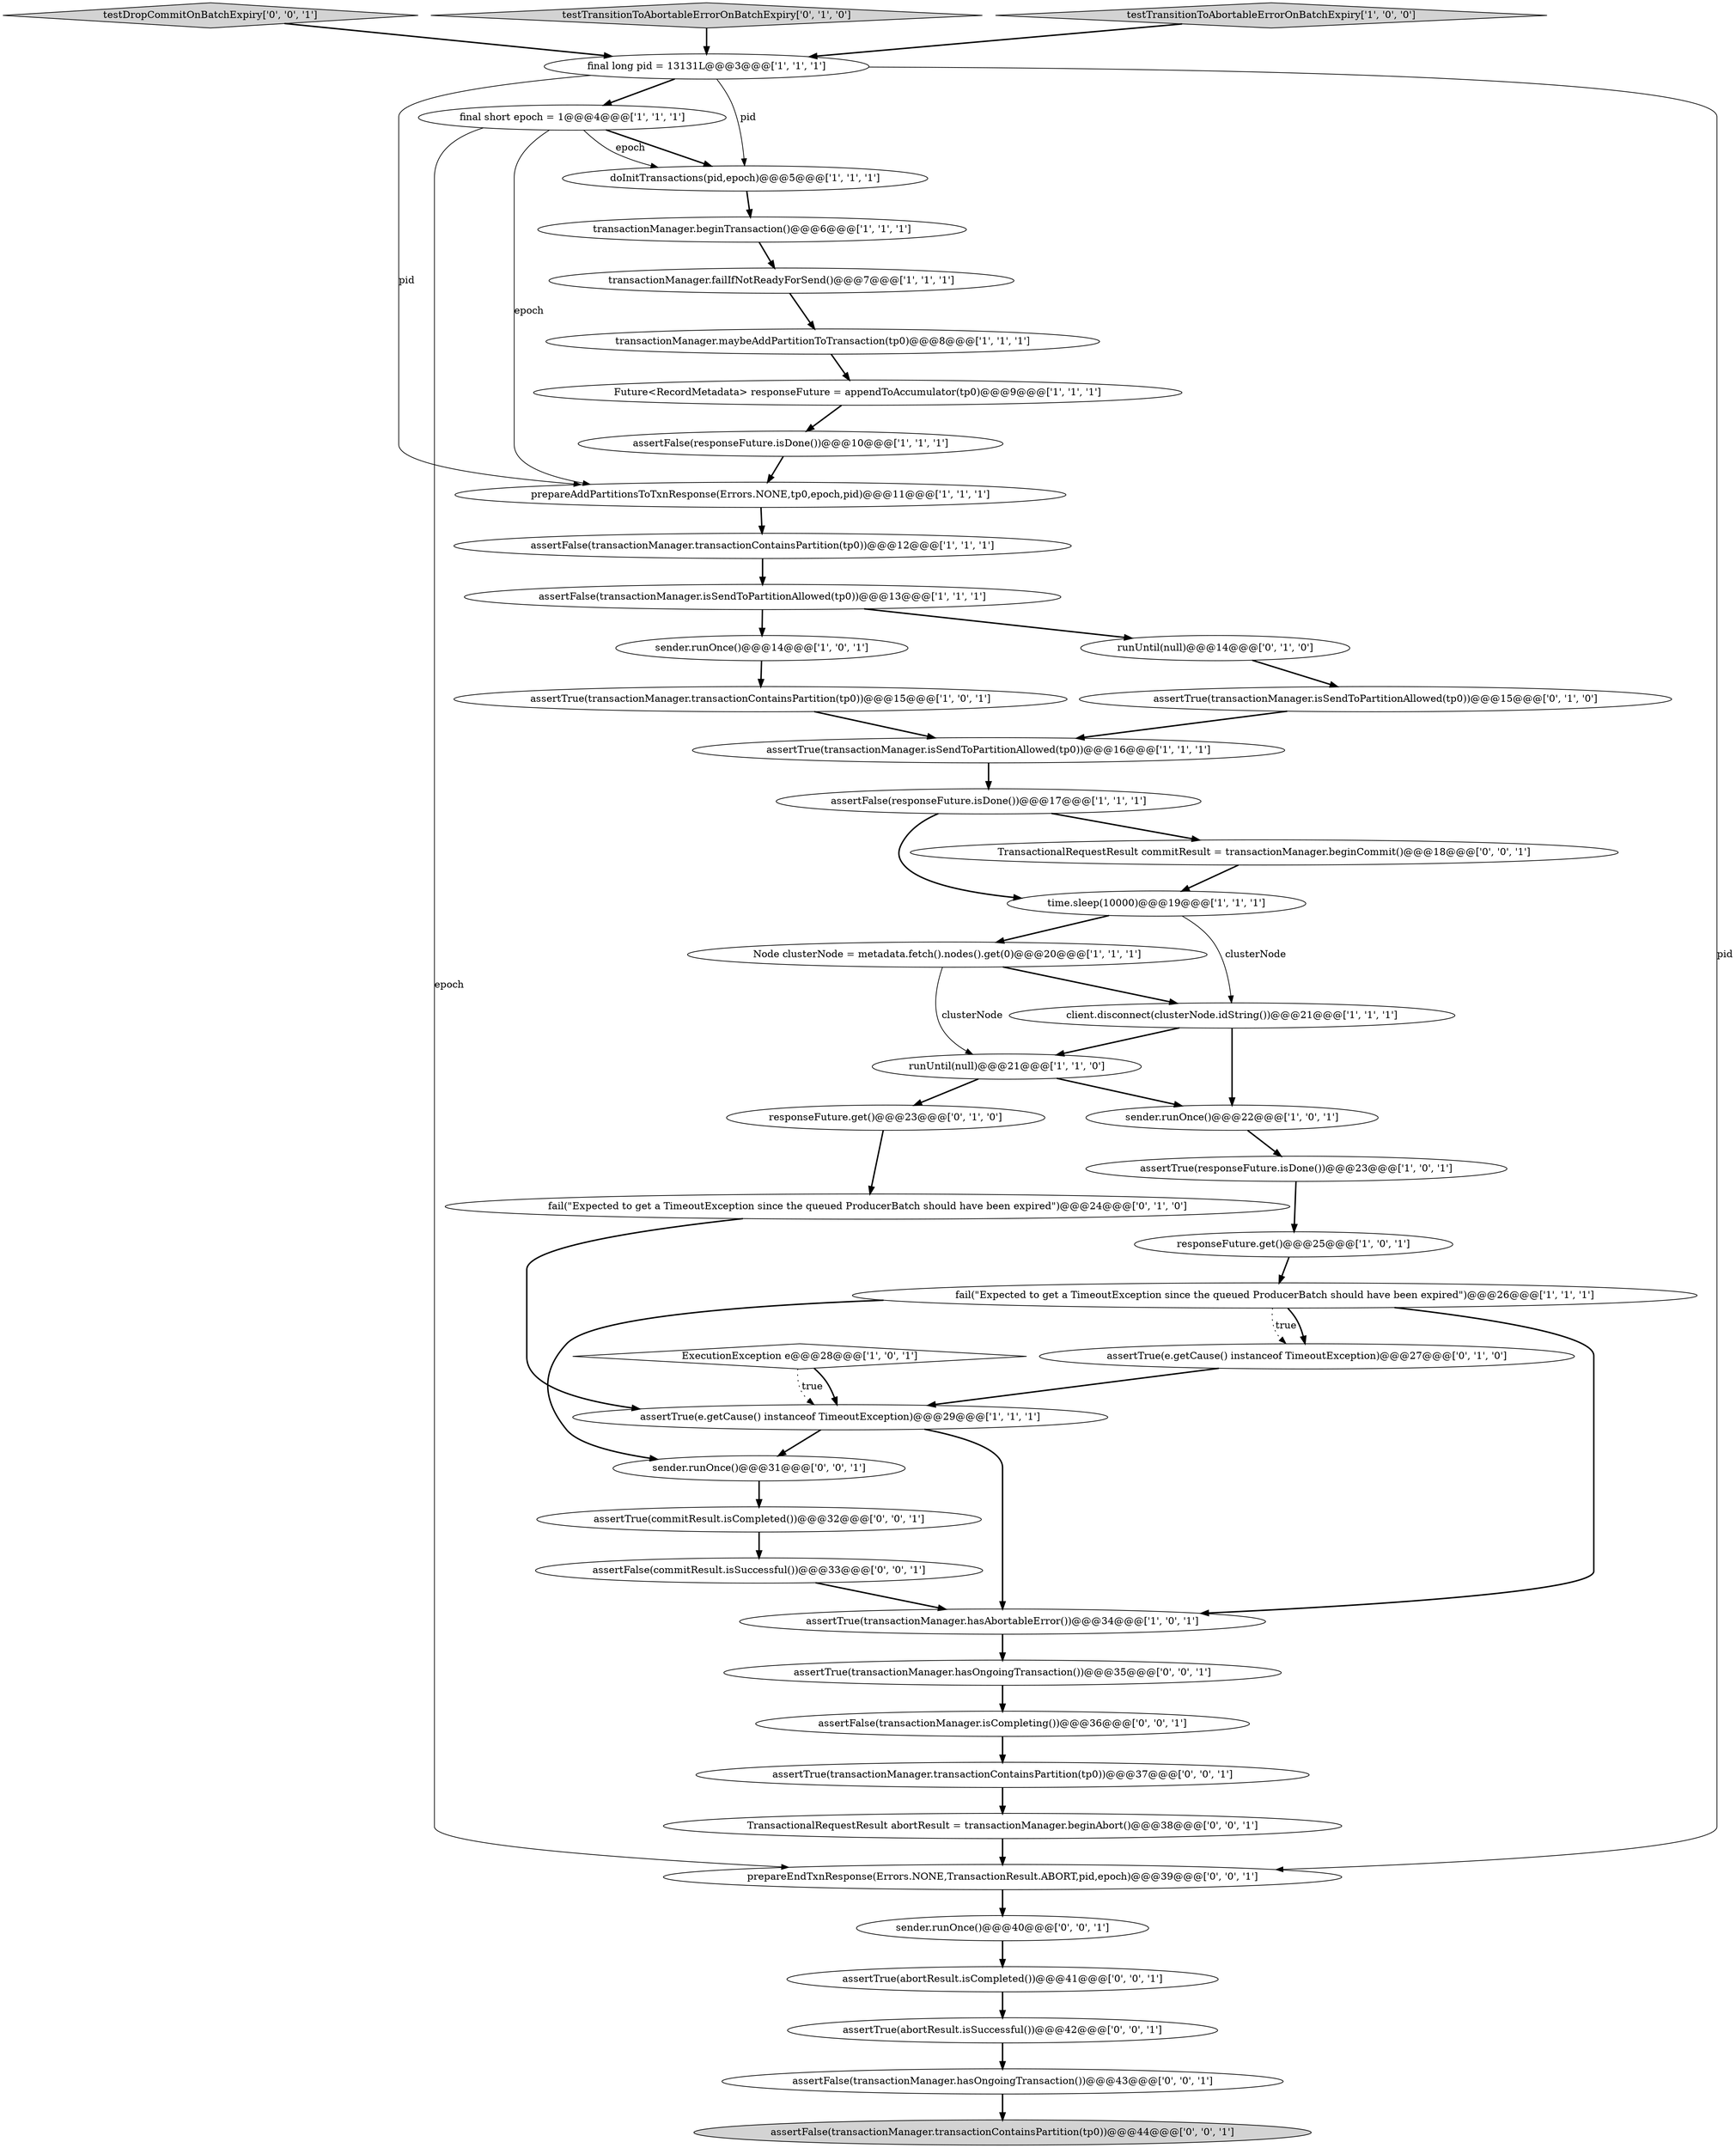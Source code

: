 digraph {
7 [style = filled, label = "client.disconnect(clusterNode.idString())@@@21@@@['1', '1', '1']", fillcolor = white, shape = ellipse image = "AAA0AAABBB1BBB"];
37 [style = filled, label = "sender.runOnce()@@@40@@@['0', '0', '1']", fillcolor = white, shape = ellipse image = "AAA0AAABBB3BBB"];
43 [style = filled, label = "sender.runOnce()@@@31@@@['0', '0', '1']", fillcolor = white, shape = ellipse image = "AAA0AAABBB3BBB"];
15 [style = filled, label = "assertFalse(responseFuture.isDone())@@@10@@@['1', '1', '1']", fillcolor = white, shape = ellipse image = "AAA0AAABBB1BBB"];
3 [style = filled, label = "assertTrue(responseFuture.isDone())@@@23@@@['1', '0', '1']", fillcolor = white, shape = ellipse image = "AAA0AAABBB1BBB"];
24 [style = filled, label = "runUntil(null)@@@21@@@['1', '1', '0']", fillcolor = white, shape = ellipse image = "AAA0AAABBB1BBB"];
27 [style = filled, label = "assertTrue(e.getCause() instanceof TimeoutException)@@@27@@@['0', '1', '0']", fillcolor = white, shape = ellipse image = "AAA0AAABBB2BBB"];
29 [style = filled, label = "runUntil(null)@@@14@@@['0', '1', '0']", fillcolor = white, shape = ellipse image = "AAA0AAABBB2BBB"];
38 [style = filled, label = "assertFalse(transactionManager.isCompleting())@@@36@@@['0', '0', '1']", fillcolor = white, shape = ellipse image = "AAA0AAABBB3BBB"];
26 [style = filled, label = "Future<RecordMetadata> responseFuture = appendToAccumulator(tp0)@@@9@@@['1', '1', '1']", fillcolor = white, shape = ellipse image = "AAA0AAABBB1BBB"];
20 [style = filled, label = "assertTrue(transactionManager.hasAbortableError())@@@34@@@['1', '0', '1']", fillcolor = white, shape = ellipse image = "AAA0AAABBB1BBB"];
5 [style = filled, label = "transactionManager.beginTransaction()@@@6@@@['1', '1', '1']", fillcolor = white, shape = ellipse image = "AAA0AAABBB1BBB"];
17 [style = filled, label = "assertTrue(transactionManager.isSendToPartitionAllowed(tp0))@@@16@@@['1', '1', '1']", fillcolor = white, shape = ellipse image = "AAA0AAABBB1BBB"];
14 [style = filled, label = "Node clusterNode = metadata.fetch().nodes().get(0)@@@20@@@['1', '1', '1']", fillcolor = white, shape = ellipse image = "AAA0AAABBB1BBB"];
21 [style = filled, label = "sender.runOnce()@@@14@@@['1', '0', '1']", fillcolor = white, shape = ellipse image = "AAA0AAABBB1BBB"];
34 [style = filled, label = "assertFalse(transactionManager.transactionContainsPartition(tp0))@@@44@@@['0', '0', '1']", fillcolor = lightgray, shape = ellipse image = "AAA0AAABBB3BBB"];
19 [style = filled, label = "ExecutionException e@@@28@@@['1', '0', '1']", fillcolor = white, shape = diamond image = "AAA0AAABBB1BBB"];
35 [style = filled, label = "testDropCommitOnBatchExpiry['0', '0', '1']", fillcolor = lightgray, shape = diamond image = "AAA0AAABBB3BBB"];
23 [style = filled, label = "assertTrue(transactionManager.transactionContainsPartition(tp0))@@@15@@@['1', '0', '1']", fillcolor = white, shape = ellipse image = "AAA0AAABBB1BBB"];
44 [style = filled, label = "assertFalse(transactionManager.hasOngoingTransaction())@@@43@@@['0', '0', '1']", fillcolor = white, shape = ellipse image = "AAA0AAABBB3BBB"];
6 [style = filled, label = "assertFalse(responseFuture.isDone())@@@17@@@['1', '1', '1']", fillcolor = white, shape = ellipse image = "AAA0AAABBB1BBB"];
1 [style = filled, label = "fail(\"Expected to get a TimeoutException since the queued ProducerBatch should have been expired\")@@@26@@@['1', '1', '1']", fillcolor = white, shape = ellipse image = "AAA0AAABBB1BBB"];
32 [style = filled, label = "testTransitionToAbortableErrorOnBatchExpiry['0', '1', '0']", fillcolor = lightgray, shape = diamond image = "AAA0AAABBB2BBB"];
33 [style = filled, label = "TransactionalRequestResult abortResult = transactionManager.beginAbort()@@@38@@@['0', '0', '1']", fillcolor = white, shape = ellipse image = "AAA0AAABBB3BBB"];
25 [style = filled, label = "responseFuture.get()@@@25@@@['1', '0', '1']", fillcolor = white, shape = ellipse image = "AAA0AAABBB1BBB"];
8 [style = filled, label = "assertTrue(e.getCause() instanceof TimeoutException)@@@29@@@['1', '1', '1']", fillcolor = white, shape = ellipse image = "AAA0AAABBB1BBB"];
16 [style = filled, label = "time.sleep(10000)@@@19@@@['1', '1', '1']", fillcolor = white, shape = ellipse image = "AAA0AAABBB1BBB"];
36 [style = filled, label = "TransactionalRequestResult commitResult = transactionManager.beginCommit()@@@18@@@['0', '0', '1']", fillcolor = white, shape = ellipse image = "AAA0AAABBB3BBB"];
22 [style = filled, label = "testTransitionToAbortableErrorOnBatchExpiry['1', '0', '0']", fillcolor = lightgray, shape = diamond image = "AAA0AAABBB1BBB"];
40 [style = filled, label = "assertTrue(transactionManager.transactionContainsPartition(tp0))@@@37@@@['0', '0', '1']", fillcolor = white, shape = ellipse image = "AAA0AAABBB3BBB"];
30 [style = filled, label = "fail(\"Expected to get a TimeoutException since the queued ProducerBatch should have been expired\")@@@24@@@['0', '1', '0']", fillcolor = white, shape = ellipse image = "AAA0AAABBB2BBB"];
12 [style = filled, label = "assertFalse(transactionManager.transactionContainsPartition(tp0))@@@12@@@['1', '1', '1']", fillcolor = white, shape = ellipse image = "AAA0AAABBB1BBB"];
28 [style = filled, label = "assertTrue(transactionManager.isSendToPartitionAllowed(tp0))@@@15@@@['0', '1', '0']", fillcolor = white, shape = ellipse image = "AAA0AAABBB2BBB"];
45 [style = filled, label = "assertFalse(commitResult.isSuccessful())@@@33@@@['0', '0', '1']", fillcolor = white, shape = ellipse image = "AAA0AAABBB3BBB"];
39 [style = filled, label = "assertTrue(commitResult.isCompleted())@@@32@@@['0', '0', '1']", fillcolor = white, shape = ellipse image = "AAA0AAABBB3BBB"];
9 [style = filled, label = "transactionManager.maybeAddPartitionToTransaction(tp0)@@@8@@@['1', '1', '1']", fillcolor = white, shape = ellipse image = "AAA0AAABBB1BBB"];
13 [style = filled, label = "final short epoch = 1@@@4@@@['1', '1', '1']", fillcolor = white, shape = ellipse image = "AAA0AAABBB1BBB"];
10 [style = filled, label = "sender.runOnce()@@@22@@@['1', '0', '1']", fillcolor = white, shape = ellipse image = "AAA0AAABBB1BBB"];
41 [style = filled, label = "prepareEndTxnResponse(Errors.NONE,TransactionResult.ABORT,pid,epoch)@@@39@@@['0', '0', '1']", fillcolor = white, shape = ellipse image = "AAA0AAABBB3BBB"];
11 [style = filled, label = "prepareAddPartitionsToTxnResponse(Errors.NONE,tp0,epoch,pid)@@@11@@@['1', '1', '1']", fillcolor = white, shape = ellipse image = "AAA0AAABBB1BBB"];
42 [style = filled, label = "assertTrue(abortResult.isSuccessful())@@@42@@@['0', '0', '1']", fillcolor = white, shape = ellipse image = "AAA0AAABBB3BBB"];
2 [style = filled, label = "final long pid = 13131L@@@3@@@['1', '1', '1']", fillcolor = white, shape = ellipse image = "AAA0AAABBB1BBB"];
31 [style = filled, label = "responseFuture.get()@@@23@@@['0', '1', '0']", fillcolor = white, shape = ellipse image = "AAA0AAABBB2BBB"];
47 [style = filled, label = "assertTrue(abortResult.isCompleted())@@@41@@@['0', '0', '1']", fillcolor = white, shape = ellipse image = "AAA0AAABBB3BBB"];
0 [style = filled, label = "assertFalse(transactionManager.isSendToPartitionAllowed(tp0))@@@13@@@['1', '1', '1']", fillcolor = white, shape = ellipse image = "AAA0AAABBB1BBB"];
46 [style = filled, label = "assertTrue(transactionManager.hasOngoingTransaction())@@@35@@@['0', '0', '1']", fillcolor = white, shape = ellipse image = "AAA0AAABBB3BBB"];
18 [style = filled, label = "transactionManager.failIfNotReadyForSend()@@@7@@@['1', '1', '1']", fillcolor = white, shape = ellipse image = "AAA0AAABBB1BBB"];
4 [style = filled, label = "doInitTransactions(pid,epoch)@@@5@@@['1', '1', '1']", fillcolor = white, shape = ellipse image = "AAA0AAABBB1BBB"];
22->2 [style = bold, label=""];
12->0 [style = bold, label=""];
14->7 [style = bold, label=""];
35->2 [style = bold, label=""];
36->16 [style = bold, label=""];
13->41 [style = solid, label="epoch"];
7->24 [style = bold, label=""];
11->12 [style = bold, label=""];
13->4 [style = bold, label=""];
1->27 [style = dotted, label="true"];
41->37 [style = bold, label=""];
38->40 [style = bold, label=""];
7->10 [style = bold, label=""];
2->13 [style = bold, label=""];
16->7 [style = solid, label="clusterNode"];
0->29 [style = bold, label=""];
4->5 [style = bold, label=""];
19->8 [style = bold, label=""];
29->28 [style = bold, label=""];
45->20 [style = bold, label=""];
1->27 [style = bold, label=""];
40->33 [style = bold, label=""];
13->4 [style = solid, label="epoch"];
24->10 [style = bold, label=""];
33->41 [style = bold, label=""];
19->8 [style = dotted, label="true"];
10->3 [style = bold, label=""];
25->1 [style = bold, label=""];
43->39 [style = bold, label=""];
39->45 [style = bold, label=""];
6->16 [style = bold, label=""];
27->8 [style = bold, label=""];
44->34 [style = bold, label=""];
18->9 [style = bold, label=""];
26->15 [style = bold, label=""];
2->11 [style = solid, label="pid"];
20->46 [style = bold, label=""];
46->38 [style = bold, label=""];
32->2 [style = bold, label=""];
24->31 [style = bold, label=""];
15->11 [style = bold, label=""];
17->6 [style = bold, label=""];
16->14 [style = bold, label=""];
2->41 [style = solid, label="pid"];
3->25 [style = bold, label=""];
0->21 [style = bold, label=""];
5->18 [style = bold, label=""];
9->26 [style = bold, label=""];
31->30 [style = bold, label=""];
2->4 [style = solid, label="pid"];
37->47 [style = bold, label=""];
13->11 [style = solid, label="epoch"];
30->8 [style = bold, label=""];
1->20 [style = bold, label=""];
8->43 [style = bold, label=""];
21->23 [style = bold, label=""];
23->17 [style = bold, label=""];
6->36 [style = bold, label=""];
1->43 [style = bold, label=""];
42->44 [style = bold, label=""];
8->20 [style = bold, label=""];
14->24 [style = solid, label="clusterNode"];
28->17 [style = bold, label=""];
47->42 [style = bold, label=""];
}
